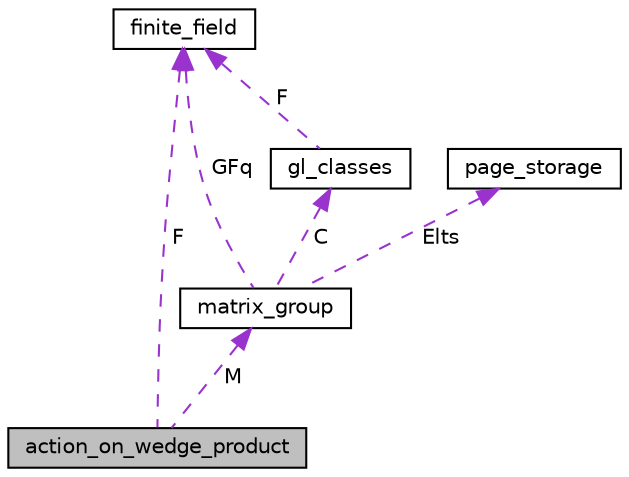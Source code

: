 digraph "action_on_wedge_product"
{
  edge [fontname="Helvetica",fontsize="10",labelfontname="Helvetica",labelfontsize="10"];
  node [fontname="Helvetica",fontsize="10",shape=record];
  Node1 [label="action_on_wedge_product",height=0.2,width=0.4,color="black", fillcolor="grey75", style="filled", fontcolor="black"];
  Node2 -> Node1 [dir="back",color="darkorchid3",fontsize="10",style="dashed",label=" M" ,fontname="Helvetica"];
  Node2 [label="matrix_group",height=0.2,width=0.4,color="black", fillcolor="white", style="filled",URL="$d3/ded/classmatrix__group.html"];
  Node3 -> Node2 [dir="back",color="darkorchid3",fontsize="10",style="dashed",label=" Elts" ,fontname="Helvetica"];
  Node3 [label="page_storage",height=0.2,width=0.4,color="black", fillcolor="white", style="filled",URL="$dc/d72/classpage__storage.html"];
  Node4 -> Node2 [dir="back",color="darkorchid3",fontsize="10",style="dashed",label=" C" ,fontname="Helvetica"];
  Node4 [label="gl_classes",height=0.2,width=0.4,color="black", fillcolor="white", style="filled",URL="$d6/dab/classgl__classes.html"];
  Node5 -> Node4 [dir="back",color="darkorchid3",fontsize="10",style="dashed",label=" F" ,fontname="Helvetica"];
  Node5 [label="finite_field",height=0.2,width=0.4,color="black", fillcolor="white", style="filled",URL="$df/d5a/classfinite__field.html"];
  Node5 -> Node2 [dir="back",color="darkorchid3",fontsize="10",style="dashed",label=" GFq" ,fontname="Helvetica"];
  Node5 -> Node1 [dir="back",color="darkorchid3",fontsize="10",style="dashed",label=" F" ,fontname="Helvetica"];
}
